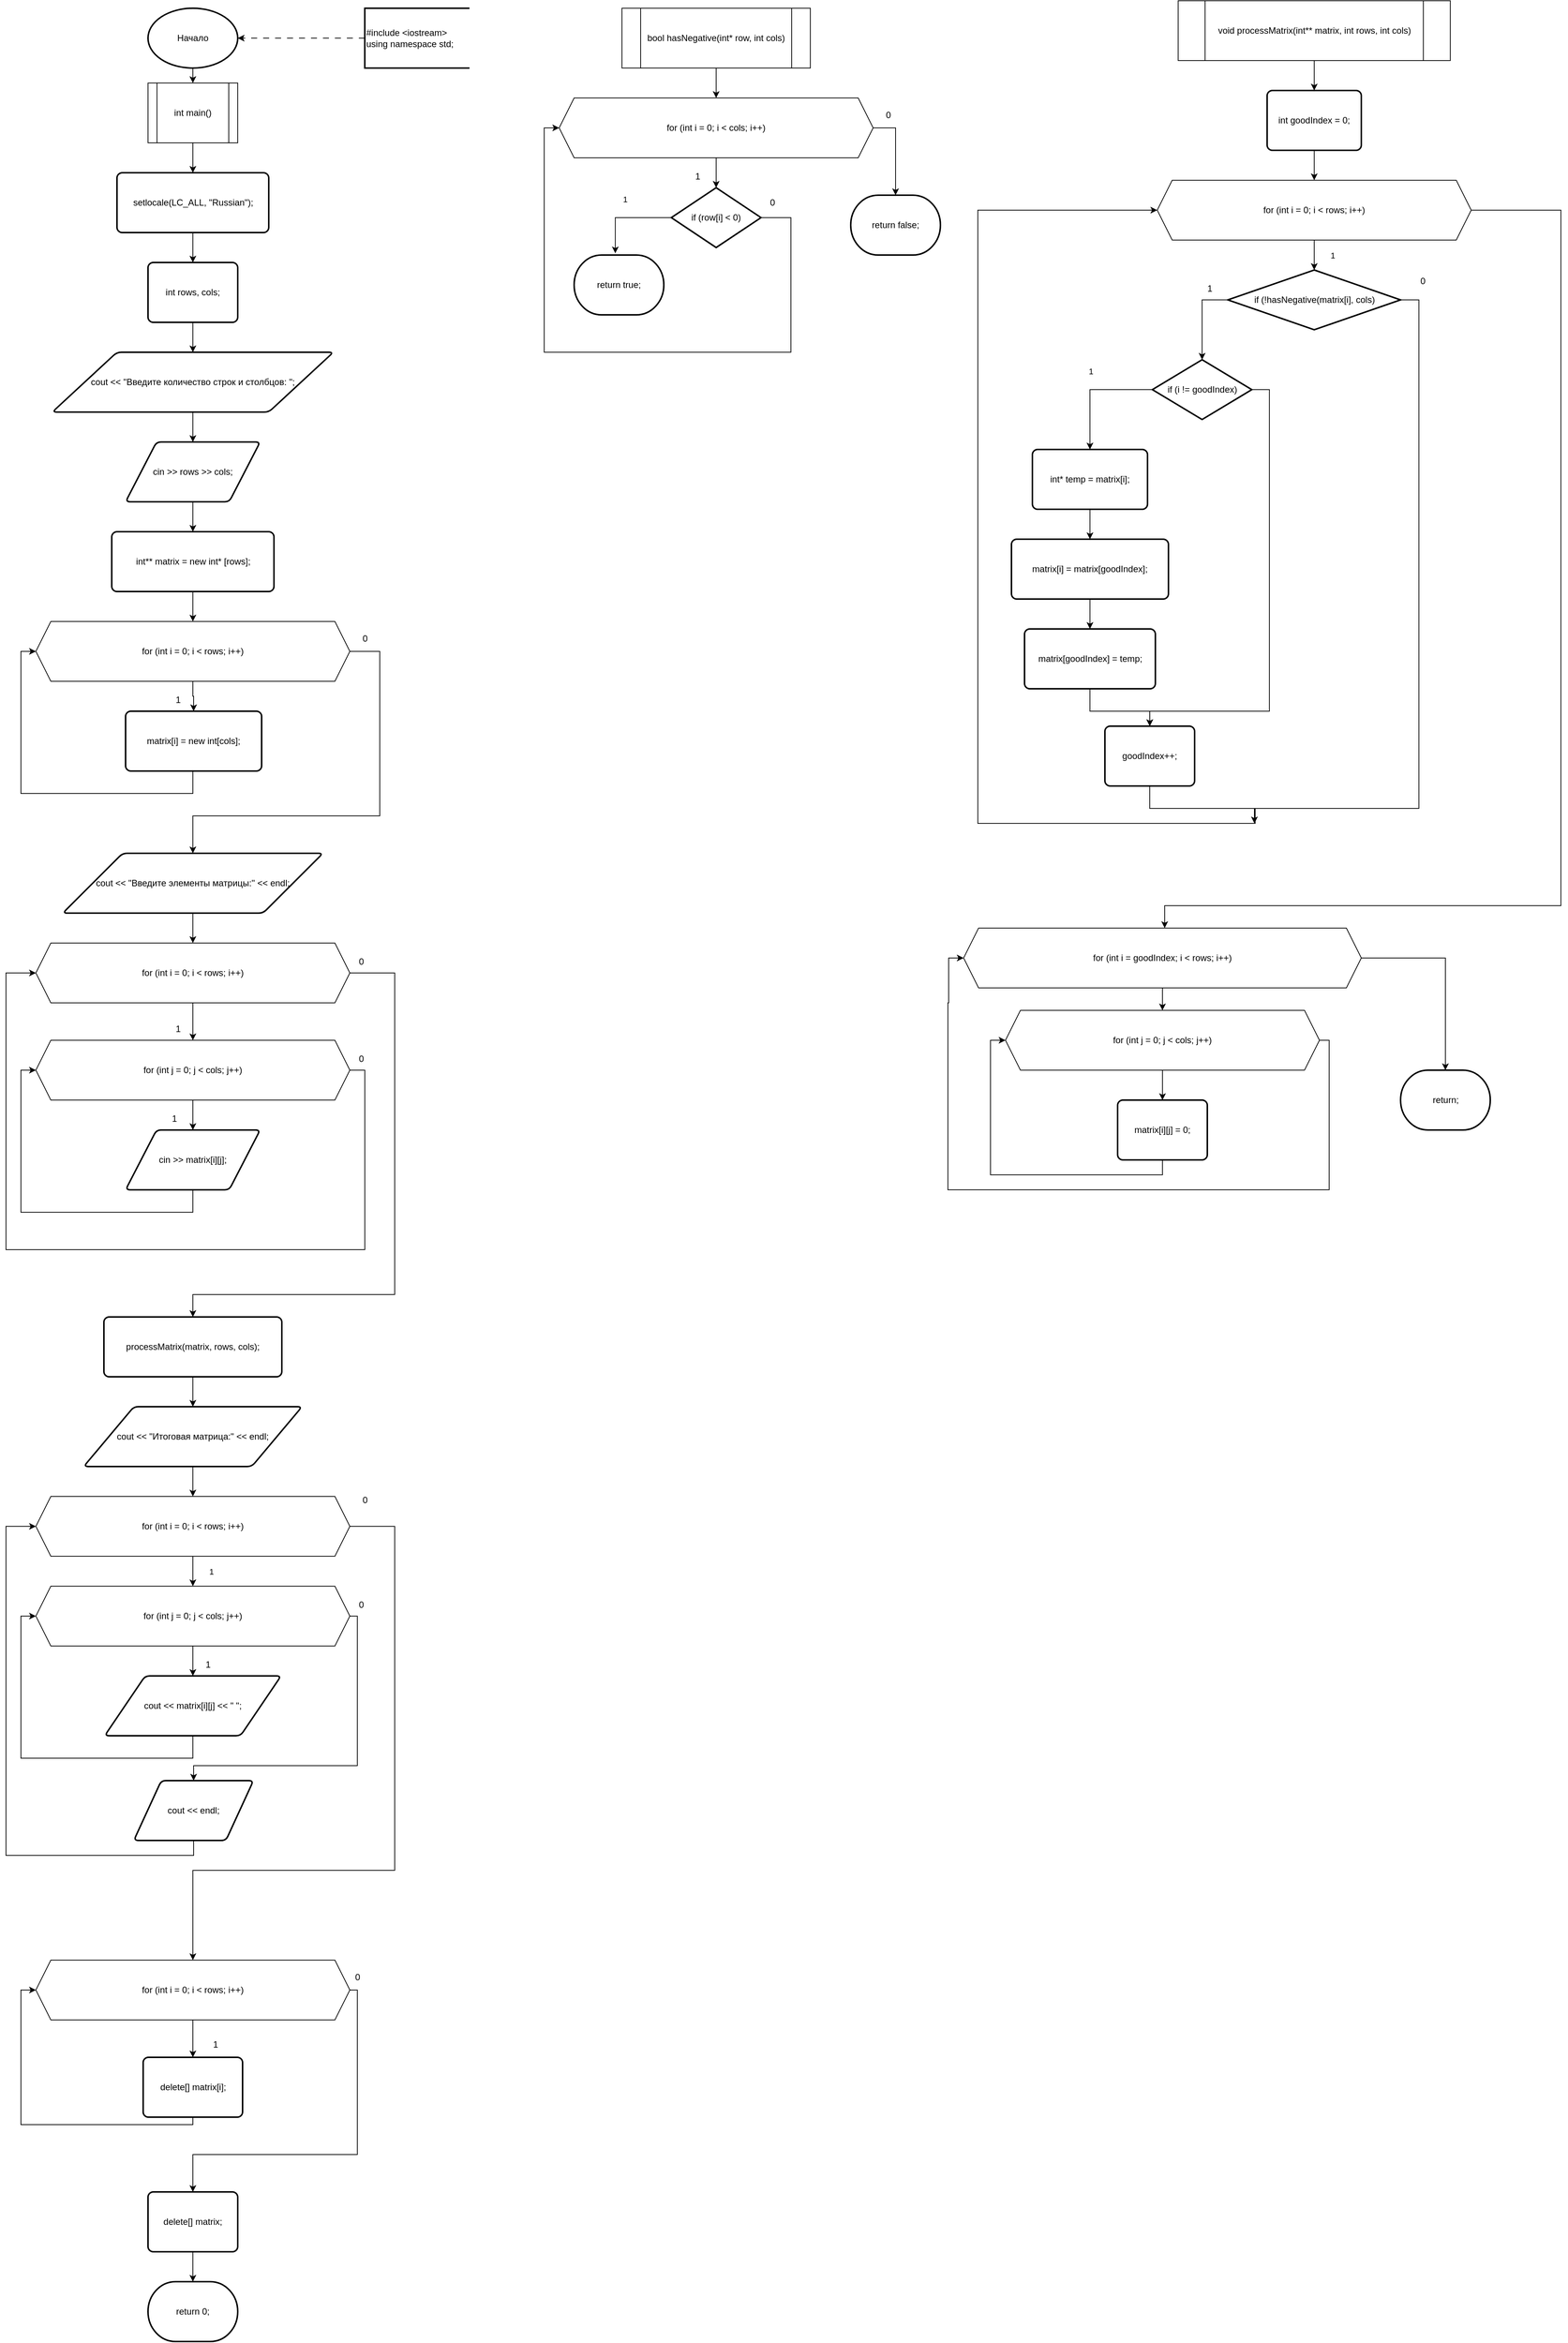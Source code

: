 <mxfile version="26.0.14">
  <diagram name="Page-1" id="2019046237008">
    <mxGraphModel dx="6639" dy="3260" grid="1" gridSize="10" guides="1" tooltips="1" connect="1" arrows="1" fold="1" page="1" pageScale="1" pageWidth="850" pageHeight="1100" math="0" shadow="0">
      <root>
        <mxCell id="0" />
        <mxCell id="1" parent="0" />
        <mxCell id="2019046237344" value="Начало" style="whiteSpace=wrap;rounded=0;dashed=0;strokeWidth=2;shape=mxgraph.flowchart.start_1;" parent="1" vertex="1">
          <mxGeometry x="40" y="50" width="120" height="80" as="geometry" />
        </mxCell>
        <mxCell id="2019046237488" value="#include &lt;iostream&gt; using namespace std;" style="whiteSpace=wrap;rounded=0;dashed=0;strokeWidth=2;shape=mxgraph.flowchart.annotation_1;align=left;pointerEvents=1;" parent="1" vertex="1">
          <mxGeometry x="330" y="50" width="140" height="80" as="geometry" />
        </mxCell>
        <mxCell id="2019046237632" style="edgeStyle=orthogonalEdgeStyle;orthogonalLoop=1;dashed=1;dashPattern=8 8;rounded=0;jettySize=auto;entryX=1;entryY=0.5;entryDx=0;entryDy=0;exitX=0;exitY=0.5;exitDx=0;exitDy=0;targetPerimeterSpacing=0;sourcePerimeterSpacing=0;" parent="1" source="2019046237488" target="2019046237344" edge="1">
          <mxGeometry relative="1" as="geometry" />
        </mxCell>
        <mxCell id="2019046237776" value="int main()" style="whiteSpace=wrap;rounded=0;dashed=0;inherit=default;shape=process;backgroundOutline=1;" parent="1" vertex="1">
          <mxGeometry x="40" y="150" width="120" height="80" as="geometry" />
        </mxCell>
        <mxCell id="2019046237920" style="edgeStyle=orthogonalEdgeStyle;orthogonalLoop=1;rounded=0;jettySize=auto;entryX=0.5;entryY=0;entryDx=0;entryDy=0;exitX=0.5;exitY=1;exitDx=0;exitDy=0;targetPerimeterSpacing=0;sourcePerimeterSpacing=0;" parent="1" source="2019046237344" target="2019046237776" edge="1">
          <mxGeometry relative="1" as="geometry" />
        </mxCell>
        <mxCell id="2019046238112" value="setlocale(LC_ALL, &quot;Russian&quot;);" style="whiteSpace=wrap;rounded=1;dashed=0;absoluteArcSize=1;arcSize=14;strokeWidth=2;" parent="1" vertex="1">
          <mxGeometry x="-1.5" y="270" width="203" height="80" as="geometry" />
        </mxCell>
        <mxCell id="2019046238256" value="int rows, cols;" style="whiteSpace=wrap;rounded=1;dashed=0;absoluteArcSize=1;arcSize=14;strokeWidth=2;" parent="1" vertex="1">
          <mxGeometry x="40" y="390" width="120" height="80" as="geometry" />
        </mxCell>
        <mxCell id="2019046238448" style="edgeStyle=orthogonalEdgeStyle;orthogonalLoop=1;rounded=0;jettySize=auto;entryX=0.5;entryY=0;entryDx=0;entryDy=0;exitX=0.5;exitY=1;exitDx=0;exitDy=0;targetPerimeterSpacing=0;sourcePerimeterSpacing=0;" parent="1" source="2019046238112" target="2019046238256" edge="1">
          <mxGeometry relative="1" as="geometry" />
        </mxCell>
        <mxCell id="2019046238400" value="cout &lt;&lt; &quot;Введите количество строк и столбцов: &quot;;" style="whiteSpace=wrap;rounded=1;dashed=0;shape=parallelogram;strokeWidth=2;perimter=parallelogramPerimeter;arcSize=12;size=0.23;" parent="1" vertex="1">
          <mxGeometry x="-88" y="510" width="376" height="80" as="geometry" />
        </mxCell>
        <mxCell id="2019046238736" style="edgeStyle=orthogonalEdgeStyle;orthogonalLoop=1;rounded=0;jettySize=auto;entryX=0.5;entryY=0;entryDx=0;entryDy=0;exitX=0.5;exitY=1;exitDx=0;exitDy=0;targetPerimeterSpacing=0;sourcePerimeterSpacing=0;" parent="1" source="2019046238256" target="2019046238400" edge="1">
          <mxGeometry relative="1" as="geometry" />
        </mxCell>
        <mxCell id="2019046238688" value="cin &gt;&gt; rows &gt;&gt; cols;" style="whiteSpace=wrap;rounded=1;dashed=0;shape=parallelogram;strokeWidth=2;perimter=parallelogramPerimeter;arcSize=12;size=0.23;" parent="1" vertex="1">
          <mxGeometry x="10" y="630" width="180" height="80" as="geometry" />
        </mxCell>
        <mxCell id="2019046239024" style="edgeStyle=orthogonalEdgeStyle;orthogonalLoop=1;rounded=0;jettySize=auto;entryX=0.5;entryY=0;entryDx=0;entryDy=0;exitX=0.5;exitY=1;exitDx=0;exitDy=0;targetPerimeterSpacing=0;sourcePerimeterSpacing=0;" parent="1" source="2019046238400" target="2019046238688" edge="1">
          <mxGeometry relative="1" as="geometry" />
        </mxCell>
        <mxCell id="2019046238976" value="int** matrix = new int* [rows];" style="whiteSpace=wrap;rounded=1;dashed=0;absoluteArcSize=1;arcSize=14;strokeWidth=2;" parent="1" vertex="1">
          <mxGeometry x="-8.5" y="750" width="217" height="80" as="geometry" />
        </mxCell>
        <mxCell id="2019046239312" style="edgeStyle=orthogonalEdgeStyle;orthogonalLoop=1;rounded=0;jettySize=auto;entryX=0.5;entryY=0;entryDx=0;entryDy=0;exitX=0.5;exitY=1;exitDx=0;exitDy=0;targetPerimeterSpacing=0;sourcePerimeterSpacing=0;" parent="1" source="2019046238688" target="2019046238976" edge="1">
          <mxGeometry relative="1" as="geometry" />
        </mxCell>
        <mxCell id="08URxz8_SqdvJGSHcpKw-2019046429537" style="edgeStyle=orthogonalEdgeStyle;rounded=0;orthogonalLoop=1;jettySize=auto;html=1;entryX=0.5;entryY=0;entryDx=0;entryDy=0;" edge="1" parent="1" source="2019046239264" target="2019046239552">
          <mxGeometry relative="1" as="geometry" />
        </mxCell>
        <mxCell id="08URxz8_SqdvJGSHcpKw-2019046429539" style="edgeStyle=orthogonalEdgeStyle;rounded=0;orthogonalLoop=1;jettySize=auto;html=1;entryX=0.5;entryY=0;entryDx=0;entryDy=0;" edge="1" parent="1" source="2019046239264" target="2019046239840">
          <mxGeometry relative="1" as="geometry">
            <Array as="points">
              <mxPoint x="350" y="910" />
              <mxPoint x="350" y="1130" />
              <mxPoint x="100" y="1130" />
            </Array>
          </mxGeometry>
        </mxCell>
        <mxCell id="2019046239264" value="for (int i = 0; i &lt; rows; i++)" style="whiteSpace=wrap;rounded=0;dashed=0;inherit=default;shape=hexagon;perimeter=hexagonPerimeter2;fixedSize=1;" parent="1" vertex="1">
          <mxGeometry x="-110" y="870" width="420" height="80" as="geometry" />
        </mxCell>
        <mxCell id="2019046239600" style="edgeStyle=orthogonalEdgeStyle;orthogonalLoop=1;rounded=0;jettySize=auto;entryX=0.5;entryY=0;entryDx=0;entryDy=0;exitX=0.5;exitY=1;exitDx=0;exitDy=0;targetPerimeterSpacing=0;sourcePerimeterSpacing=0;" parent="1" source="2019046238976" target="2019046239264" edge="1">
          <mxGeometry relative="1" as="geometry" />
        </mxCell>
        <mxCell id="08URxz8_SqdvJGSHcpKw-2019046429538" style="edgeStyle=orthogonalEdgeStyle;rounded=0;orthogonalLoop=1;jettySize=auto;html=1;entryX=0;entryY=0.5;entryDx=0;entryDy=0;" edge="1" parent="1" source="2019046239552" target="2019046239264">
          <mxGeometry relative="1" as="geometry">
            <Array as="points">
              <mxPoint x="100" y="1100" />
              <mxPoint x="-130" y="1100" />
              <mxPoint x="-130" y="910" />
            </Array>
          </mxGeometry>
        </mxCell>
        <mxCell id="2019046239552" value="matrix[i] = new int[cols];" style="whiteSpace=wrap;rounded=1;dashed=0;absoluteArcSize=1;arcSize=14;strokeWidth=2;" parent="1" vertex="1">
          <mxGeometry x="10" y="990" width="182" height="80" as="geometry" />
        </mxCell>
        <mxCell id="2019046239840" value="cout &lt;&lt; &quot;Введите элементы матрицы:&quot; &lt;&lt; endl;" style="whiteSpace=wrap;rounded=1;dashed=0;shape=parallelogram;strokeWidth=2;perimter=parallelogramPerimeter;arcSize=12;size=0.23;" parent="1" vertex="1">
          <mxGeometry x="-74" y="1180" width="348" height="80" as="geometry" />
        </mxCell>
        <mxCell id="08URxz8_SqdvJGSHcpKw-2019046429554" style="edgeStyle=orthogonalEdgeStyle;rounded=0;orthogonalLoop=1;jettySize=auto;html=1;" edge="1" parent="1" source="2019046240128" target="2019046240416">
          <mxGeometry relative="1" as="geometry" />
        </mxCell>
        <mxCell id="08URxz8_SqdvJGSHcpKw-2019046429557" style="edgeStyle=orthogonalEdgeStyle;rounded=0;orthogonalLoop=1;jettySize=auto;html=1;entryX=0.5;entryY=0;entryDx=0;entryDy=0;" edge="1" parent="1" source="2019046240128" target="2019046240992">
          <mxGeometry relative="1" as="geometry">
            <Array as="points">
              <mxPoint x="370" y="1340" />
              <mxPoint x="370" y="1770" />
              <mxPoint x="100" y="1770" />
            </Array>
          </mxGeometry>
        </mxCell>
        <mxCell id="2019046240128" value="for (int i = 0; i &lt; rows; i++)" style="whiteSpace=wrap;rounded=0;dashed=0;inherit=default;shape=hexagon;perimeter=hexagonPerimeter2;fixedSize=1;" parent="1" vertex="1">
          <mxGeometry x="-110" y="1300" width="420" height="80" as="geometry" />
        </mxCell>
        <mxCell id="2019046240464" style="edgeStyle=orthogonalEdgeStyle;orthogonalLoop=1;rounded=0;jettySize=auto;entryX=0.5;entryY=0;entryDx=0;entryDy=0;exitX=0.5;exitY=1;exitDx=0;exitDy=0;targetPerimeterSpacing=0;sourcePerimeterSpacing=0;" parent="1" source="2019046239840" target="2019046240128" edge="1">
          <mxGeometry relative="1" as="geometry" />
        </mxCell>
        <mxCell id="08URxz8_SqdvJGSHcpKw-2019046429552" style="edgeStyle=orthogonalEdgeStyle;rounded=0;orthogonalLoop=1;jettySize=auto;html=1;entryX=0.5;entryY=0;entryDx=0;entryDy=0;" edge="1" parent="1" source="2019046240416" target="2019046240704">
          <mxGeometry relative="1" as="geometry" />
        </mxCell>
        <mxCell id="08URxz8_SqdvJGSHcpKw-2019046429556" style="edgeStyle=orthogonalEdgeStyle;rounded=0;orthogonalLoop=1;jettySize=auto;html=1;entryX=0;entryY=0.5;entryDx=0;entryDy=0;" edge="1" parent="1" source="2019046240416" target="2019046240128">
          <mxGeometry relative="1" as="geometry">
            <Array as="points">
              <mxPoint x="330" y="1470" />
              <mxPoint x="330" y="1710" />
              <mxPoint x="-150" y="1710" />
              <mxPoint x="-150" y="1340" />
            </Array>
          </mxGeometry>
        </mxCell>
        <mxCell id="2019046240416" value="for (int j = 0; j &lt; cols; j++)" style="whiteSpace=wrap;rounded=0;dashed=0;inherit=default;shape=hexagon;perimeter=hexagonPerimeter2;fixedSize=1;" parent="1" vertex="1">
          <mxGeometry x="-110" y="1430" width="420" height="80" as="geometry" />
        </mxCell>
        <mxCell id="08URxz8_SqdvJGSHcpKw-2019046429553" style="edgeStyle=orthogonalEdgeStyle;rounded=0;orthogonalLoop=1;jettySize=auto;html=1;entryX=0;entryY=0.5;entryDx=0;entryDy=0;" edge="1" parent="1" source="2019046240704" target="2019046240416">
          <mxGeometry relative="1" as="geometry">
            <Array as="points">
              <mxPoint x="100" y="1660" />
              <mxPoint x="-130" y="1660" />
              <mxPoint x="-130" y="1470" />
            </Array>
          </mxGeometry>
        </mxCell>
        <mxCell id="2019046240704" value="cin &gt;&gt; matrix[i][j];" style="whiteSpace=wrap;rounded=1;dashed=0;shape=parallelogram;strokeWidth=2;perimter=parallelogramPerimeter;arcSize=12;size=0.23;" parent="1" vertex="1">
          <mxGeometry x="10" y="1550" width="180" height="80" as="geometry" />
        </mxCell>
        <mxCell id="2019046240992" value="processMatrix(matrix, rows, cols);" style="whiteSpace=wrap;rounded=1;dashed=0;absoluteArcSize=1;arcSize=14;strokeWidth=2;" parent="1" vertex="1">
          <mxGeometry x="-19" y="1800" width="238" height="80" as="geometry" />
        </mxCell>
        <mxCell id="2019046241280" value="cout &lt;&lt; &quot;Итоговая матрица:&quot; &lt;&lt; endl;" style="whiteSpace=wrap;rounded=1;dashed=0;shape=parallelogram;strokeWidth=2;perimter=parallelogramPerimeter;arcSize=12;size=0.23;" parent="1" vertex="1">
          <mxGeometry x="-46" y="1920" width="292" height="80" as="geometry" />
        </mxCell>
        <mxCell id="2019046241616" style="edgeStyle=orthogonalEdgeStyle;orthogonalLoop=1;rounded=0;jettySize=auto;entryX=0.5;entryY=0;entryDx=0;entryDy=0;exitX=0.5;exitY=1;exitDx=0;exitDy=0;targetPerimeterSpacing=0;sourcePerimeterSpacing=0;" parent="1" source="2019046240992" target="2019046241280" edge="1">
          <mxGeometry relative="1" as="geometry" />
        </mxCell>
        <mxCell id="08URxz8_SqdvJGSHcpKw-2019046429571" style="edgeStyle=orthogonalEdgeStyle;rounded=0;orthogonalLoop=1;jettySize=auto;html=1;entryX=0.5;entryY=0;entryDx=0;entryDy=0;" edge="1" parent="1" source="2019046241568" target="2019046242720">
          <mxGeometry relative="1" as="geometry">
            <Array as="points">
              <mxPoint x="370" y="2080" />
              <mxPoint x="370" y="2540" />
              <mxPoint x="100" y="2540" />
            </Array>
          </mxGeometry>
        </mxCell>
        <mxCell id="2019046241568" value="for (int i = 0; i &lt; rows; i++)" style="whiteSpace=wrap;rounded=0;dashed=0;inherit=default;shape=hexagon;perimeter=hexagonPerimeter2;fixedSize=1;" parent="1" vertex="1">
          <mxGeometry x="-110" y="2040" width="420" height="80" as="geometry" />
        </mxCell>
        <mxCell id="08URxz8_SqdvJGSHcpKw-2019046429562" style="edgeStyle=orthogonalEdgeStyle;rounded=0;orthogonalLoop=1;jettySize=auto;html=1;entryX=0.5;entryY=0;entryDx=0;entryDy=0;" edge="1" parent="1" source="2019046241904" target="2019046242048">
          <mxGeometry relative="1" as="geometry" />
        </mxCell>
        <mxCell id="08URxz8_SqdvJGSHcpKw-2019046429565" style="edgeStyle=orthogonalEdgeStyle;rounded=0;orthogonalLoop=1;jettySize=auto;html=1;" edge="1" parent="1" source="2019046241904" target="2019046242192">
          <mxGeometry relative="1" as="geometry">
            <Array as="points">
              <mxPoint x="320" y="2200" />
              <mxPoint x="320" y="2400" />
              <mxPoint x="101" y="2400" />
            </Array>
          </mxGeometry>
        </mxCell>
        <mxCell id="2019046241904" value="for (int j = 0; j &lt; cols; j++)" style="whiteSpace=wrap;rounded=0;dashed=0;inherit=default;shape=hexagon;perimeter=hexagonPerimeter2;fixedSize=1;" parent="1" vertex="1">
          <mxGeometry x="-110" y="2160" width="420" height="80" as="geometry" />
        </mxCell>
        <mxCell id="08URxz8_SqdvJGSHcpKw-2019046429563" style="edgeStyle=orthogonalEdgeStyle;rounded=0;orthogonalLoop=1;jettySize=auto;html=1;entryX=0;entryY=0.5;entryDx=0;entryDy=0;" edge="1" parent="1" source="2019046242048" target="2019046241904">
          <mxGeometry relative="1" as="geometry">
            <Array as="points">
              <mxPoint x="100" y="2390" />
              <mxPoint x="-130" y="2390" />
              <mxPoint x="-130" y="2200" />
            </Array>
          </mxGeometry>
        </mxCell>
        <mxCell id="2019046242048" value="cout &lt;&lt; matrix[i][j] &lt;&lt; &quot; &quot;;" style="whiteSpace=wrap;rounded=1;dashed=0;shape=parallelogram;strokeWidth=2;perimter=parallelogramPerimeter;arcSize=12;size=0.23;" parent="1" vertex="1">
          <mxGeometry x="-18" y="2280" width="236" height="80" as="geometry" />
        </mxCell>
        <mxCell id="08URxz8_SqdvJGSHcpKw-2019046429567" style="edgeStyle=orthogonalEdgeStyle;rounded=0;orthogonalLoop=1;jettySize=auto;html=1;entryX=0;entryY=0.5;entryDx=0;entryDy=0;" edge="1" parent="1" source="2019046242192" target="2019046241568">
          <mxGeometry relative="1" as="geometry">
            <Array as="points">
              <mxPoint x="101" y="2520" />
              <mxPoint x="-150" y="2520" />
              <mxPoint x="-150" y="2080" />
            </Array>
          </mxGeometry>
        </mxCell>
        <mxCell id="2019046242192" value="cout &lt;&lt; endl;" style="whiteSpace=wrap;rounded=1;dashed=0;shape=parallelogram;strokeWidth=2;perimter=parallelogramPerimeter;arcSize=12;size=0.23;" parent="1" vertex="1">
          <mxGeometry x="21" y="2420" width="160" height="80" as="geometry" />
        </mxCell>
        <mxCell id="2019046241856" value="1" style="edgeStyle=orthogonalEdgeStyle;orthogonalLoop=1;rounded=0;jettySize=auto;entryX=0.5;entryY=0;entryDx=0;entryDy=0;exitX=0.5;exitY=1;exitDx=0;exitDy=0;targetPerimeterSpacing=30;sourcePerimeterSpacing=30;" parent="1" source="2019046241568" target="2019046241904" edge="1">
          <mxGeometry y="25" relative="1" as="geometry" />
        </mxCell>
        <mxCell id="2019046242912" style="edgeStyle=orthogonalEdgeStyle;orthogonalLoop=1;rounded=0;jettySize=auto;entryX=0.5;entryY=0;entryDx=0;entryDy=0;exitX=0.5;exitY=1;exitDx=0;exitDy=0;targetPerimeterSpacing=0;sourcePerimeterSpacing=0;" parent="1" source="2019046241280" target="2019046241568" edge="1">
          <mxGeometry relative="1" as="geometry" />
        </mxCell>
        <mxCell id="08URxz8_SqdvJGSHcpKw-2019046429573" style="edgeStyle=orthogonalEdgeStyle;rounded=0;orthogonalLoop=1;jettySize=auto;html=1;entryX=0.5;entryY=0;entryDx=0;entryDy=0;" edge="1" parent="1" source="2019046242720" target="2019046243152">
          <mxGeometry relative="1" as="geometry" />
        </mxCell>
        <mxCell id="08URxz8_SqdvJGSHcpKw-2019046429574" style="edgeStyle=orthogonalEdgeStyle;rounded=0;orthogonalLoop=1;jettySize=auto;html=1;entryX=0.5;entryY=0;entryDx=0;entryDy=0;" edge="1" parent="1" source="2019046242720" target="2019046243440">
          <mxGeometry relative="1" as="geometry">
            <Array as="points">
              <mxPoint x="320" y="2700" />
              <mxPoint x="320" y="2920" />
              <mxPoint x="100" y="2920" />
            </Array>
          </mxGeometry>
        </mxCell>
        <mxCell id="2019046242720" value="for (int i = 0; i &lt; rows; i++)" style="whiteSpace=wrap;rounded=0;dashed=0;inherit=default;shape=hexagon;perimeter=hexagonPerimeter2;fixedSize=1;" parent="1" vertex="1">
          <mxGeometry x="-110" y="2660" width="420" height="80" as="geometry" />
        </mxCell>
        <mxCell id="08URxz8_SqdvJGSHcpKw-2019046429572" style="edgeStyle=orthogonalEdgeStyle;rounded=0;orthogonalLoop=1;jettySize=auto;html=1;entryX=0;entryY=0.5;entryDx=0;entryDy=0;" edge="1" parent="1" source="2019046243152" target="2019046242720">
          <mxGeometry relative="1" as="geometry">
            <Array as="points">
              <mxPoint x="100" y="2880" />
              <mxPoint x="-130" y="2880" />
              <mxPoint x="-130" y="2700" />
            </Array>
          </mxGeometry>
        </mxCell>
        <mxCell id="2019046243152" value="delete[] matrix[i];" style="whiteSpace=wrap;rounded=1;dashed=0;absoluteArcSize=1;arcSize=14;strokeWidth=2;" parent="1" vertex="1">
          <mxGeometry x="33.5" y="2790" width="133" height="80" as="geometry" />
        </mxCell>
        <mxCell id="2019046243440" value="delete[] matrix;" style="whiteSpace=wrap;rounded=1;dashed=0;absoluteArcSize=1;arcSize=14;strokeWidth=2;" parent="1" vertex="1">
          <mxGeometry x="40" y="2970" width="120" height="80" as="geometry" />
        </mxCell>
        <mxCell id="2019046243728" value="return 0;" style="whiteSpace=wrap;rounded=0;dashed=0;strokeWidth=2;shape=mxgraph.flowchart.terminator;" parent="1" vertex="1">
          <mxGeometry x="40" y="3090" width="120" height="80" as="geometry" />
        </mxCell>
        <mxCell id="2019046244064" style="edgeStyle=orthogonalEdgeStyle;orthogonalLoop=1;rounded=0;jettySize=auto;entryX=0.5;entryY=0;entryDx=0;entryDy=0;exitX=0.5;exitY=1;exitDx=0;exitDy=0;targetPerimeterSpacing=0;sourcePerimeterSpacing=0;" parent="1" source="2019046243440" target="2019046243728" edge="1">
          <mxGeometry relative="1" as="geometry" />
        </mxCell>
        <mxCell id="2019046238064" style="edgeStyle=orthogonalEdgeStyle;orthogonalLoop=1;rounded=0;jettySize=auto;entryX=0.5;entryY=0;entryDx=0;entryDy=0;exitX=0.5;exitY=1;exitDx=0;exitDy=0;targetPerimeterSpacing=0;sourcePerimeterSpacing=0;" parent="1" source="2019046237776" target="2019046238112" edge="1">
          <mxGeometry relative="1" as="geometry" />
        </mxCell>
        <mxCell id="2019046244256" value="bool hasNegative(int* row, int cols)" style="whiteSpace=wrap;rounded=0;dashed=0;inherit=default;shape=process;backgroundOutline=1;" parent="1" vertex="1">
          <mxGeometry x="674" y="50" width="252" height="80" as="geometry" />
        </mxCell>
        <mxCell id="08URxz8_SqdvJGSHcpKw-2019046429542" style="edgeStyle=orthogonalEdgeStyle;rounded=0;orthogonalLoop=1;jettySize=auto;html=1;" edge="1" parent="1" source="2019046424736" target="2019046424880">
          <mxGeometry relative="1" as="geometry" />
        </mxCell>
        <mxCell id="2019046424736" value="for (int i = 0; i &lt; cols; i++)" style="whiteSpace=wrap;rounded=0;dashed=0;inherit=default;shape=hexagon;perimeter=hexagonPerimeter2;fixedSize=1;" parent="1" vertex="1">
          <mxGeometry x="590" y="170" width="420" height="80" as="geometry" />
        </mxCell>
        <mxCell id="08URxz8_SqdvJGSHcpKw-2019046429544" style="edgeStyle=orthogonalEdgeStyle;rounded=0;orthogonalLoop=1;jettySize=auto;html=1;entryX=0;entryY=0.5;entryDx=0;entryDy=0;" edge="1" parent="1" source="2019046424880" target="2019046424736">
          <mxGeometry relative="1" as="geometry">
            <Array as="points">
              <mxPoint x="900" y="330" />
              <mxPoint x="900" y="510" />
              <mxPoint x="570" y="510" />
              <mxPoint x="570" y="210" />
            </Array>
          </mxGeometry>
        </mxCell>
        <mxCell id="2019046424880" value="if (row[i] &lt; 0)" style="whiteSpace=wrap;rounded=0;dashed=0;strokeWidth=2;shape=mxgraph.flowchart.decision;" parent="1" vertex="1">
          <mxGeometry x="740" y="290" width="120" height="80" as="geometry" />
        </mxCell>
        <mxCell id="2019046425024" value="1" style="edgeStyle=orthogonalEdgeStyle;orthogonalLoop=1;rounded=0;jettySize=auto;entryX=0.459;entryY=-0.029;entryDx=0;entryDy=0;exitX=0;exitY=0.5;exitDx=0;exitDy=0;targetPerimeterSpacing=30;sourcePerimeterSpacing=30;entryPerimeter=0;" parent="1" source="2019046424880" target="2019046425312" edge="1">
          <mxGeometry y="-25" relative="1" as="geometry">
            <mxPoint x="650" y="480" as="targetPoint" />
          </mxGeometry>
        </mxCell>
        <mxCell id="2019046425312" value="return true;" style="whiteSpace=wrap;rounded=0;dashed=0;strokeWidth=2;shape=mxgraph.flowchart.terminator;" parent="1" vertex="1">
          <mxGeometry x="610" y="380" width="120" height="80" as="geometry" />
        </mxCell>
        <mxCell id="2019046424688" style="edgeStyle=orthogonalEdgeStyle;orthogonalLoop=1;rounded=0;jettySize=auto;entryX=0.5;entryY=0;entryDx=0;entryDy=0;exitX=0.5;exitY=1;exitDx=0;exitDy=0;targetPerimeterSpacing=0;sourcePerimeterSpacing=0;" parent="1" source="2019046244256" target="2019046424736" edge="1">
          <mxGeometry relative="1" as="geometry" />
        </mxCell>
        <mxCell id="2019046425984" value="void processMatrix(int** matrix, int rows, int cols)" style="whiteSpace=wrap;rounded=0;dashed=0;inherit=default;shape=process;backgroundOutline=1;" parent="1" vertex="1">
          <mxGeometry x="1418.03" y="40" width="364" height="80" as="geometry" />
        </mxCell>
        <mxCell id="2019046426176" value="int goodIndex = 0;" style="whiteSpace=wrap;rounded=1;dashed=0;absoluteArcSize=1;arcSize=14;strokeWidth=2;" parent="1" vertex="1">
          <mxGeometry x="1537.03" y="160" width="126" height="80" as="geometry" />
        </mxCell>
        <mxCell id="08URxz8_SqdvJGSHcpKw-2019046429589" style="edgeStyle=orthogonalEdgeStyle;rounded=0;orthogonalLoop=1;jettySize=auto;html=1;" edge="1" parent="1" source="2019046426320" target="2019046428000">
          <mxGeometry relative="1" as="geometry">
            <Array as="points">
              <mxPoint x="1930" y="320" />
              <mxPoint x="1930" y="1250" />
              <mxPoint x="1400" y="1250" />
            </Array>
          </mxGeometry>
        </mxCell>
        <mxCell id="2019046426320" value="for (int i = 0; i &lt; rows; i++)" style="whiteSpace=wrap;rounded=0;dashed=0;inherit=default;shape=hexagon;perimeter=hexagonPerimeter2;fixedSize=1;" parent="1" vertex="1">
          <mxGeometry x="1390.03" y="280" width="420" height="80" as="geometry" />
        </mxCell>
        <mxCell id="08URxz8_SqdvJGSHcpKw-2019046429577" style="edgeStyle=orthogonalEdgeStyle;rounded=0;orthogonalLoop=1;jettySize=auto;html=1;" edge="1" parent="1" source="2019046426512" target="2019046426704">
          <mxGeometry relative="1" as="geometry">
            <Array as="points">
              <mxPoint x="1450.03" y="440" />
            </Array>
          </mxGeometry>
        </mxCell>
        <mxCell id="08URxz8_SqdvJGSHcpKw-2019046429586" style="edgeStyle=orthogonalEdgeStyle;rounded=0;orthogonalLoop=1;jettySize=auto;html=1;entryX=0;entryY=0.5;entryDx=0;entryDy=0;" edge="1" parent="1" source="2019046426512" target="2019046426320">
          <mxGeometry relative="1" as="geometry">
            <mxPoint x="1160.03" y="1190" as="targetPoint" />
            <Array as="points">
              <mxPoint x="1740.03" y="440" />
              <mxPoint x="1740.03" y="1120" />
              <mxPoint x="1521.03" y="1120" />
              <mxPoint x="1521.03" y="1140" />
              <mxPoint x="1150.03" y="1140" />
              <mxPoint x="1150.03" y="320" />
            </Array>
          </mxGeometry>
        </mxCell>
        <mxCell id="2019046426512" value="if (!hasNegative(matrix[i], cols)" style="whiteSpace=wrap;rounded=0;dashed=0;strokeWidth=2;shape=mxgraph.flowchart.decision;" parent="1" vertex="1">
          <mxGeometry x="1484.53" y="400" width="231" height="80" as="geometry" />
        </mxCell>
        <mxCell id="08URxz8_SqdvJGSHcpKw-2019046429585" style="edgeStyle=orthogonalEdgeStyle;rounded=0;orthogonalLoop=1;jettySize=auto;html=1;entryX=0.5;entryY=0;entryDx=0;entryDy=0;" edge="1" parent="1" source="2019046426704" target="2019046427472">
          <mxGeometry relative="1" as="geometry">
            <Array as="points">
              <mxPoint x="1540.03" y="560" />
              <mxPoint x="1540.03" y="990" />
              <mxPoint x="1380.03" y="990" />
            </Array>
          </mxGeometry>
        </mxCell>
        <mxCell id="2019046426704" value="if (i != goodIndex)" style="whiteSpace=wrap;rounded=0;dashed=0;strokeWidth=2;shape=mxgraph.flowchart.decision;" parent="1" vertex="1">
          <mxGeometry x="1383.53" y="520" width="133" height="80" as="geometry" />
        </mxCell>
        <mxCell id="2019046426896" value="int* temp = matrix[i];" style="whiteSpace=wrap;rounded=1;dashed=0;absoluteArcSize=1;arcSize=14;strokeWidth=2;" parent="1" vertex="1">
          <mxGeometry x="1223.03" y="640" width="154" height="80" as="geometry" />
        </mxCell>
        <mxCell id="2019046427040" value="matrix[i] = matrix[goodIndex];" style="whiteSpace=wrap;rounded=1;dashed=0;absoluteArcSize=1;arcSize=14;strokeWidth=2;" parent="1" vertex="1">
          <mxGeometry x="1195.03" y="760" width="210" height="80" as="geometry" />
        </mxCell>
        <mxCell id="2019046427232" style="edgeStyle=orthogonalEdgeStyle;orthogonalLoop=1;rounded=0;jettySize=auto;entryX=0.5;entryY=0;entryDx=0;entryDy=0;exitX=0.5;exitY=1;exitDx=0;exitDy=0;targetPerimeterSpacing=0;sourcePerimeterSpacing=0;" parent="1" source="2019046426896" target="2019046427040" edge="1">
          <mxGeometry relative="1" as="geometry" />
        </mxCell>
        <mxCell id="08URxz8_SqdvJGSHcpKw-2019046429584" style="edgeStyle=orthogonalEdgeStyle;rounded=0;orthogonalLoop=1;jettySize=auto;html=1;" edge="1" parent="1" source="2019046427184" target="2019046427472">
          <mxGeometry relative="1" as="geometry">
            <Array as="points">
              <mxPoint x="1300.03" y="990" />
              <mxPoint x="1380.03" y="990" />
            </Array>
          </mxGeometry>
        </mxCell>
        <mxCell id="2019046427184" value="matrix[goodIndex] = temp;" style="whiteSpace=wrap;rounded=1;dashed=0;absoluteArcSize=1;arcSize=14;strokeWidth=2;" parent="1" vertex="1">
          <mxGeometry x="1212.53" y="880" width="175" height="80" as="geometry" />
        </mxCell>
        <mxCell id="2019046427520" style="edgeStyle=orthogonalEdgeStyle;orthogonalLoop=1;rounded=0;jettySize=auto;entryX=0.5;entryY=0;entryDx=0;entryDy=0;exitX=0.5;exitY=1;exitDx=0;exitDy=0;targetPerimeterSpacing=0;sourcePerimeterSpacing=0;" parent="1" source="2019046427040" target="2019046427184" edge="1">
          <mxGeometry relative="1" as="geometry" />
        </mxCell>
        <mxCell id="08URxz8_SqdvJGSHcpKw-2019046429587" style="edgeStyle=orthogonalEdgeStyle;rounded=0;orthogonalLoop=1;jettySize=auto;html=1;" edge="1" parent="1" source="2019046427472">
          <mxGeometry relative="1" as="geometry">
            <mxPoint x="1520.03" y="1140.0" as="targetPoint" />
            <Array as="points">
              <mxPoint x="1380.03" y="1120" />
              <mxPoint x="1520.03" y="1120" />
            </Array>
          </mxGeometry>
        </mxCell>
        <mxCell id="2019046427472" value="goodIndex++;" style="whiteSpace=wrap;rounded=1;dashed=0;absoluteArcSize=1;arcSize=14;strokeWidth=2;" parent="1" vertex="1">
          <mxGeometry x="1320.03" y="1010" width="120" height="80" as="geometry" />
        </mxCell>
        <mxCell id="2019046426848" value="1" style="edgeStyle=orthogonalEdgeStyle;orthogonalLoop=1;rounded=0;jettySize=auto;entryX=0.5;entryY=0;entryDx=0;entryDy=0;exitX=0;exitY=0.5;exitDx=0;exitDy=0;targetPerimeterSpacing=30;sourcePerimeterSpacing=30;" parent="1" source="2019046426704" target="2019046426896" edge="1">
          <mxGeometry y="-25" relative="1" as="geometry" />
        </mxCell>
        <mxCell id="2019046426464" value="1" style="edgeStyle=orthogonalEdgeStyle;orthogonalLoop=1;rounded=0;jettySize=auto;entryX=0.5;entryY=0;entryDx=0;entryDy=0;exitX=0.5;exitY=1;exitDx=0;exitDy=0;targetPerimeterSpacing=30;sourcePerimeterSpacing=30;" parent="1" source="2019046426320" target="2019046426512" edge="1">
          <mxGeometry y="25" relative="1" as="geometry">
            <mxPoint as="offset" />
          </mxGeometry>
        </mxCell>
        <mxCell id="2019046428240" style="edgeStyle=orthogonalEdgeStyle;orthogonalLoop=1;rounded=0;jettySize=auto;entryX=0.5;entryY=0;entryDx=0;entryDy=0;exitX=0.5;exitY=1;exitDx=0;exitDy=0;targetPerimeterSpacing=0;sourcePerimeterSpacing=0;" parent="1" source="2019046426176" target="2019046426320" edge="1">
          <mxGeometry relative="1" as="geometry" />
        </mxCell>
        <mxCell id="08URxz8_SqdvJGSHcpKw-2019046429590" style="edgeStyle=orthogonalEdgeStyle;rounded=0;orthogonalLoop=1;jettySize=auto;html=1;" edge="1" parent="1" source="2019046428000" target="2019046428912">
          <mxGeometry relative="1" as="geometry" />
        </mxCell>
        <mxCell id="08URxz8_SqdvJGSHcpKw-2019046429596" style="edgeStyle=orthogonalEdgeStyle;rounded=0;orthogonalLoop=1;jettySize=auto;html=1;" edge="1" parent="1" source="2019046428000" target="08URxz8_SqdvJGSHcpKw-2019046429595">
          <mxGeometry relative="1" as="geometry" />
        </mxCell>
        <mxCell id="2019046428000" value="for (int i = goodIndex; i &lt; rows; i++)" style="whiteSpace=wrap;rounded=0;dashed=0;inherit=default;shape=hexagon;perimeter=hexagonPerimeter2;fixedSize=1;" parent="1" vertex="1">
          <mxGeometry x="1131.03" y="1280" width="532" height="80" as="geometry" />
        </mxCell>
        <mxCell id="08URxz8_SqdvJGSHcpKw-2019046429591" style="edgeStyle=orthogonalEdgeStyle;rounded=0;orthogonalLoop=1;jettySize=auto;html=1;entryX=0.5;entryY=0;entryDx=0;entryDy=0;" edge="1" parent="1" source="2019046428912" target="2019046429200">
          <mxGeometry relative="1" as="geometry" />
        </mxCell>
        <mxCell id="08URxz8_SqdvJGSHcpKw-2019046429593" style="edgeStyle=orthogonalEdgeStyle;rounded=0;orthogonalLoop=1;jettySize=auto;html=1;entryX=0;entryY=0.5;entryDx=0;entryDy=0;" edge="1" parent="1" source="2019046428912" target="2019046428000">
          <mxGeometry relative="1" as="geometry">
            <Array as="points">
              <mxPoint x="1620" y="1430" />
              <mxPoint x="1620" y="1630" />
              <mxPoint x="1110" y="1630" />
              <mxPoint x="1110" y="1380" />
              <mxPoint x="1111" y="1380" />
              <mxPoint x="1111" y="1320" />
            </Array>
          </mxGeometry>
        </mxCell>
        <mxCell id="2019046428912" value="for (int j = 0; j &lt; cols; j++)" style="whiteSpace=wrap;rounded=0;dashed=0;inherit=default;shape=hexagon;perimeter=hexagonPerimeter2;fixedSize=1;" parent="1" vertex="1">
          <mxGeometry x="1187.03" y="1390" width="420" height="80" as="geometry" />
        </mxCell>
        <mxCell id="08URxz8_SqdvJGSHcpKw-2019046429592" style="edgeStyle=orthogonalEdgeStyle;rounded=0;orthogonalLoop=1;jettySize=auto;html=1;entryX=0;entryY=0.5;entryDx=0;entryDy=0;" edge="1" parent="1" source="2019046429200" target="2019046428912">
          <mxGeometry relative="1" as="geometry">
            <Array as="points">
              <mxPoint x="1397" y="1610" />
              <mxPoint x="1167" y="1610" />
              <mxPoint x="1167" y="1430" />
            </Array>
          </mxGeometry>
        </mxCell>
        <mxCell id="2019046429200" value="matrix[i][j] = 0;" style="whiteSpace=wrap;rounded=1;dashed=0;absoluteArcSize=1;arcSize=14;strokeWidth=2;" parent="1" vertex="1">
          <mxGeometry x="1337.03" y="1510" width="120" height="80" as="geometry" />
        </mxCell>
        <mxCell id="2019046426128" style="edgeStyle=orthogonalEdgeStyle;orthogonalLoop=1;rounded=0;jettySize=auto;entryX=0.5;entryY=0;entryDx=0;entryDy=0;exitX=0.5;exitY=1;exitDx=0;exitDy=0;targetPerimeterSpacing=0;sourcePerimeterSpacing=0;" parent="1" source="2019046425984" target="2019046426176" edge="1">
          <mxGeometry relative="1" as="geometry" />
        </mxCell>
        <mxCell id="08URxz8_SqdvJGSHcpKw-2019046429540" value="0" style="text;html=1;align=center;verticalAlign=middle;resizable=0;points=[];autosize=1;strokeColor=none;fillColor=none;" vertex="1" parent="1">
          <mxGeometry x="315" y="878" width="30" height="30" as="geometry" />
        </mxCell>
        <mxCell id="08URxz8_SqdvJGSHcpKw-2019046429541" value="1" style="text;html=1;align=center;verticalAlign=middle;resizable=0;points=[];autosize=1;strokeColor=none;fillColor=none;" vertex="1" parent="1">
          <mxGeometry x="65" y="960" width="30" height="30" as="geometry" />
        </mxCell>
        <mxCell id="08URxz8_SqdvJGSHcpKw-2019046429547" value="return false;" style="whiteSpace=wrap;rounded=0;dashed=0;strokeWidth=2;shape=mxgraph.flowchart.terminator;" vertex="1" parent="1">
          <mxGeometry x="980" y="300" width="120" height="80" as="geometry" />
        </mxCell>
        <mxCell id="08URxz8_SqdvJGSHcpKw-2019046429548" style="edgeStyle=orthogonalEdgeStyle;rounded=0;orthogonalLoop=1;jettySize=auto;html=1;entryX=0.5;entryY=0;entryDx=0;entryDy=0;entryPerimeter=0;" edge="1" parent="1" source="2019046424736" target="08URxz8_SqdvJGSHcpKw-2019046429547">
          <mxGeometry relative="1" as="geometry">
            <Array as="points">
              <mxPoint x="940" y="210" />
              <mxPoint x="940" y="210" />
            </Array>
          </mxGeometry>
        </mxCell>
        <mxCell id="08URxz8_SqdvJGSHcpKw-2019046429549" value="0" style="text;html=1;align=center;verticalAlign=middle;resizable=0;points=[];autosize=1;strokeColor=none;fillColor=none;" vertex="1" parent="1">
          <mxGeometry x="1015" y="178" width="30" height="30" as="geometry" />
        </mxCell>
        <mxCell id="08URxz8_SqdvJGSHcpKw-2019046429550" value="0" style="text;html=1;align=center;verticalAlign=middle;resizable=0;points=[];autosize=1;strokeColor=none;fillColor=none;" vertex="1" parent="1">
          <mxGeometry x="860" y="295" width="30" height="30" as="geometry" />
        </mxCell>
        <mxCell id="08URxz8_SqdvJGSHcpKw-2019046429551" value="1" style="text;html=1;align=center;verticalAlign=middle;resizable=0;points=[];autosize=1;strokeColor=none;fillColor=none;" vertex="1" parent="1">
          <mxGeometry x="760" y="260" width="30" height="30" as="geometry" />
        </mxCell>
        <mxCell id="08URxz8_SqdvJGSHcpKw-2019046429558" value="1" style="text;html=1;align=center;verticalAlign=middle;resizable=0;points=[];autosize=1;strokeColor=none;fillColor=none;" vertex="1" parent="1">
          <mxGeometry x="65" y="1400" width="30" height="30" as="geometry" />
        </mxCell>
        <mxCell id="08URxz8_SqdvJGSHcpKw-2019046429559" value="1" style="text;html=1;align=center;verticalAlign=middle;resizable=0;points=[];autosize=1;strokeColor=none;fillColor=none;" vertex="1" parent="1">
          <mxGeometry x="60" y="1520" width="30" height="30" as="geometry" />
        </mxCell>
        <mxCell id="08URxz8_SqdvJGSHcpKw-2019046429560" value="0" style="text;html=1;align=center;verticalAlign=middle;resizable=0;points=[];autosize=1;strokeColor=none;fillColor=none;" vertex="1" parent="1">
          <mxGeometry x="310" y="1440" width="30" height="30" as="geometry" />
        </mxCell>
        <mxCell id="08URxz8_SqdvJGSHcpKw-2019046429561" value="0" style="text;html=1;align=center;verticalAlign=middle;resizable=0;points=[];autosize=1;strokeColor=none;fillColor=none;" vertex="1" parent="1">
          <mxGeometry x="310" y="1310" width="30" height="30" as="geometry" />
        </mxCell>
        <mxCell id="08URxz8_SqdvJGSHcpKw-2019046429568" value="1" style="text;html=1;align=center;verticalAlign=middle;resizable=0;points=[];autosize=1;strokeColor=none;fillColor=none;" vertex="1" parent="1">
          <mxGeometry x="105" y="2250" width="30" height="30" as="geometry" />
        </mxCell>
        <mxCell id="08URxz8_SqdvJGSHcpKw-2019046429569" value="0" style="text;html=1;align=center;verticalAlign=middle;resizable=0;points=[];autosize=1;strokeColor=none;fillColor=none;" vertex="1" parent="1">
          <mxGeometry x="310" y="2170" width="30" height="30" as="geometry" />
        </mxCell>
        <mxCell id="08URxz8_SqdvJGSHcpKw-2019046429570" value="0" style="text;html=1;align=center;verticalAlign=middle;resizable=0;points=[];autosize=1;strokeColor=none;fillColor=none;" vertex="1" parent="1">
          <mxGeometry x="315" y="2030" width="30" height="30" as="geometry" />
        </mxCell>
        <mxCell id="08URxz8_SqdvJGSHcpKw-2019046429575" value="1" style="text;html=1;align=center;verticalAlign=middle;resizable=0;points=[];autosize=1;strokeColor=none;fillColor=none;" vertex="1" parent="1">
          <mxGeometry x="115" y="2758" width="30" height="30" as="geometry" />
        </mxCell>
        <mxCell id="08URxz8_SqdvJGSHcpKw-2019046429576" value="0" style="text;html=1;align=center;verticalAlign=middle;resizable=0;points=[];autosize=1;strokeColor=none;fillColor=none;" vertex="1" parent="1">
          <mxGeometry x="305" y="2668" width="30" height="30" as="geometry" />
        </mxCell>
        <mxCell id="08URxz8_SqdvJGSHcpKw-2019046429578" value="1" style="text;html=1;align=center;verticalAlign=middle;resizable=0;points=[];autosize=1;strokeColor=none;fillColor=none;" vertex="1" parent="1">
          <mxGeometry x="1445.03" y="410" width="30" height="30" as="geometry" />
        </mxCell>
        <mxCell id="08URxz8_SqdvJGSHcpKw-2019046429579" value="0" style="text;html=1;align=center;verticalAlign=middle;resizable=0;points=[];autosize=1;strokeColor=none;fillColor=none;" vertex="1" parent="1">
          <mxGeometry x="1730.03" y="400" width="30" height="30" as="geometry" />
        </mxCell>
        <mxCell id="08URxz8_SqdvJGSHcpKw-2019046429595" value="return;" style="whiteSpace=wrap;rounded=0;dashed=0;strokeWidth=2;shape=mxgraph.flowchart.terminator;" vertex="1" parent="1">
          <mxGeometry x="1715.53" y="1470" width="120" height="80" as="geometry" />
        </mxCell>
      </root>
    </mxGraphModel>
  </diagram>
</mxfile>
